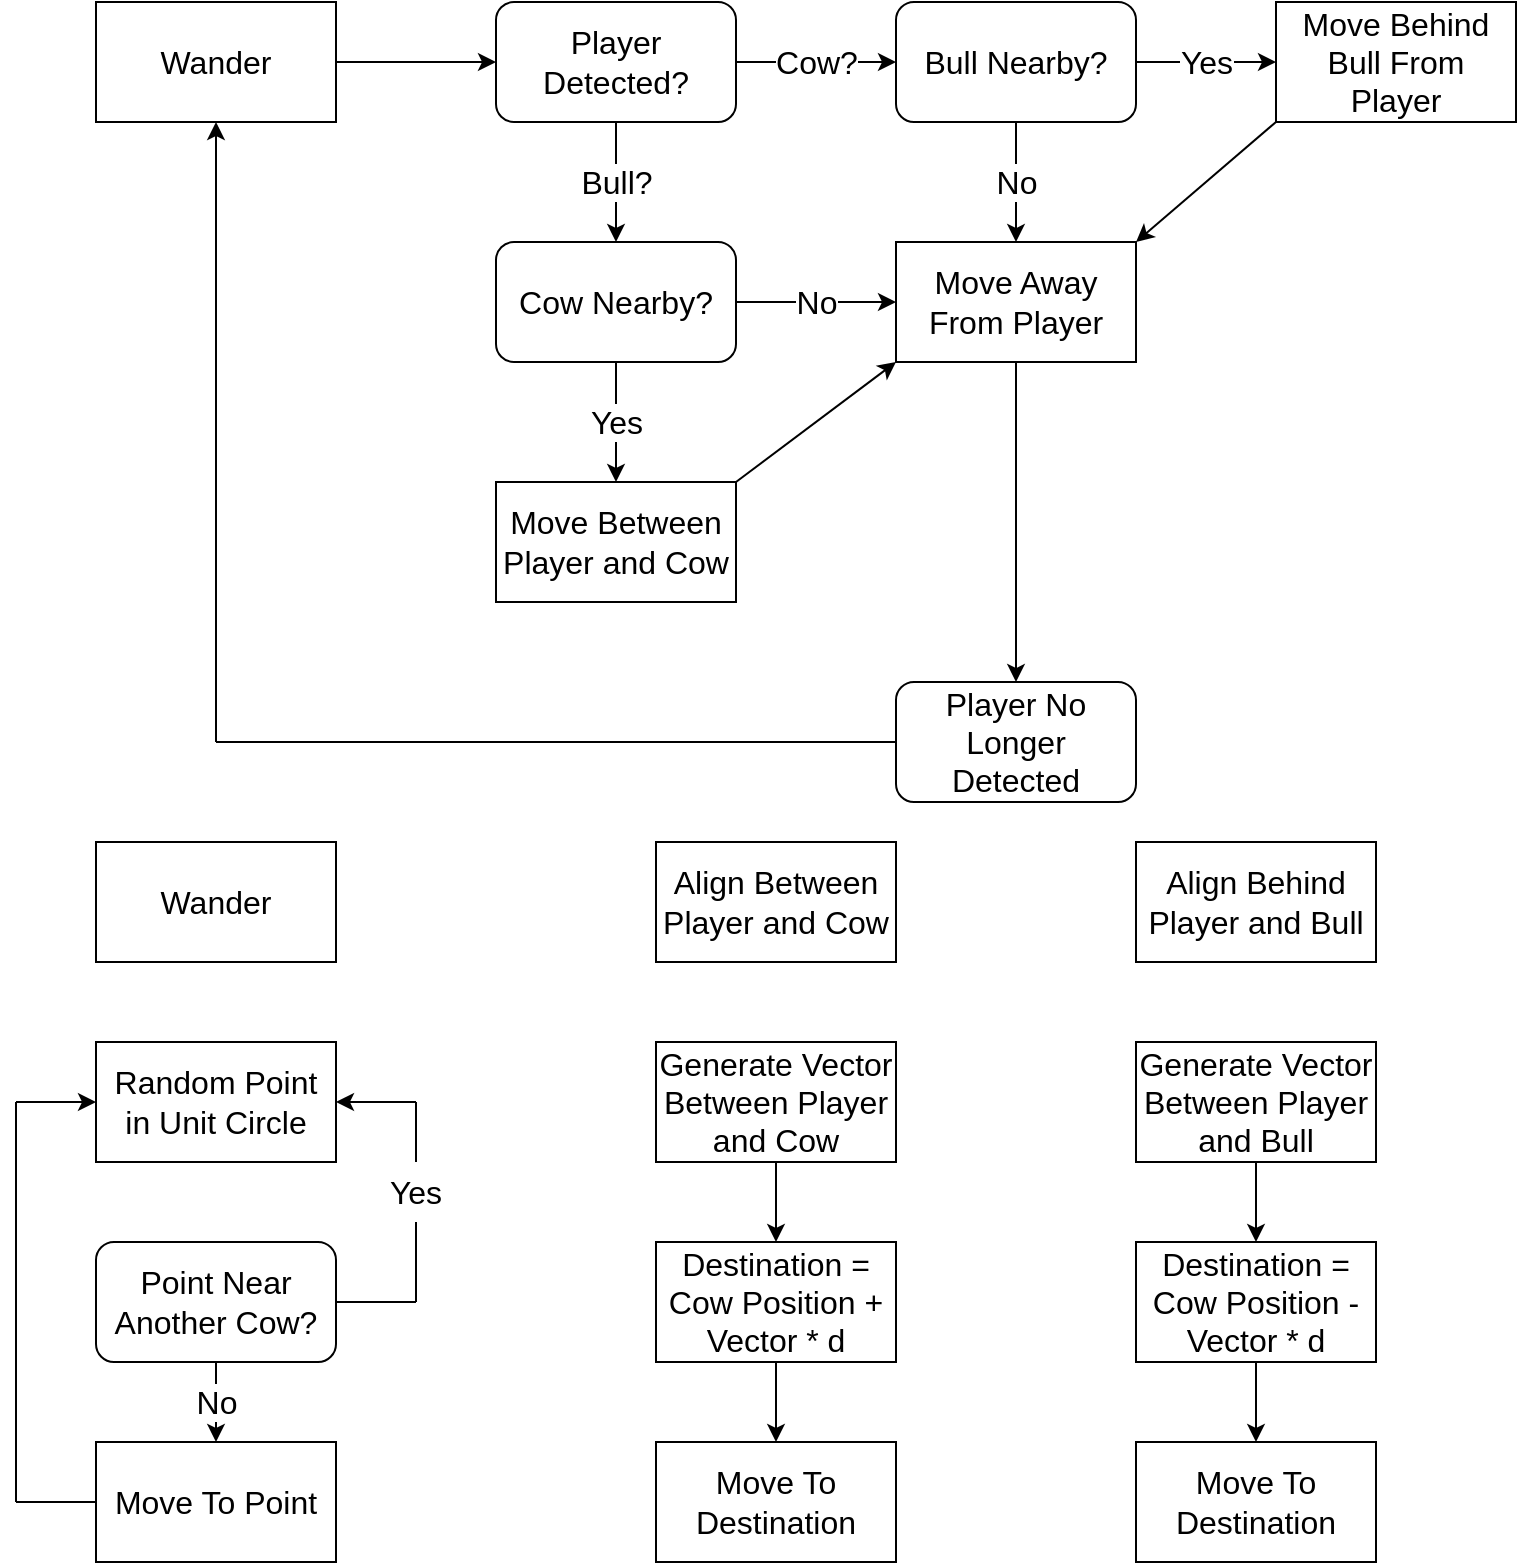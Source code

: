 <mxfile version="15.7.4" type="github">
  <diagram id="JPf1WkU9uwGbdD0bTZ9w" name="Page-1">
    <mxGraphModel dx="1422" dy="794" grid="1" gridSize="10" guides="1" tooltips="1" connect="1" arrows="1" fold="1" page="1" pageScale="1" pageWidth="850" pageHeight="1100" math="0" shadow="0">
      <root>
        <mxCell id="0" />
        <mxCell id="1" parent="0" />
        <mxCell id="YTZb0HsTegoCNqehSWzk-1" value="&lt;font style=&quot;font-size: 16px&quot;&gt;Wander&lt;/font&gt;" style="rounded=0;whiteSpace=wrap;html=1;" vertex="1" parent="1">
          <mxGeometry x="80" y="80" width="120" height="60" as="geometry" />
        </mxCell>
        <mxCell id="YTZb0HsTegoCNqehSWzk-2" value="Player Detected?" style="rounded=1;whiteSpace=wrap;html=1;fontSize=16;" vertex="1" parent="1">
          <mxGeometry x="280" y="80" width="120" height="60" as="geometry" />
        </mxCell>
        <mxCell id="YTZb0HsTegoCNqehSWzk-3" value="" style="endArrow=classic;html=1;rounded=0;fontSize=16;exitX=1;exitY=0.5;exitDx=0;exitDy=0;entryX=0;entryY=0.5;entryDx=0;entryDy=0;" edge="1" parent="1" source="YTZb0HsTegoCNqehSWzk-1" target="YTZb0HsTegoCNqehSWzk-2">
          <mxGeometry width="50" height="50" relative="1" as="geometry">
            <mxPoint x="210" y="140" as="sourcePoint" />
            <mxPoint x="260" y="90" as="targetPoint" />
          </mxGeometry>
        </mxCell>
        <mxCell id="YTZb0HsTegoCNqehSWzk-4" value="Bull Nearby?" style="rounded=1;whiteSpace=wrap;html=1;fontSize=16;" vertex="1" parent="1">
          <mxGeometry x="480" y="80" width="120" height="60" as="geometry" />
        </mxCell>
        <mxCell id="YTZb0HsTegoCNqehSWzk-6" value="Cow Nearby?" style="rounded=1;whiteSpace=wrap;html=1;fontSize=16;" vertex="1" parent="1">
          <mxGeometry x="280" y="200" width="120" height="60" as="geometry" />
        </mxCell>
        <mxCell id="YTZb0HsTegoCNqehSWzk-8" value="" style="endArrow=classic;html=1;rounded=0;fontSize=16;entryX=0.5;entryY=0;entryDx=0;entryDy=0;" edge="1" parent="1" target="YTZb0HsTegoCNqehSWzk-6">
          <mxGeometry relative="1" as="geometry">
            <mxPoint x="340" y="140" as="sourcePoint" />
            <mxPoint x="400" y="160" as="targetPoint" />
          </mxGeometry>
        </mxCell>
        <mxCell id="YTZb0HsTegoCNqehSWzk-9" value="Bull?" style="edgeLabel;resizable=0;html=1;align=center;verticalAlign=middle;fontSize=16;" connectable="0" vertex="1" parent="YTZb0HsTegoCNqehSWzk-8">
          <mxGeometry relative="1" as="geometry" />
        </mxCell>
        <mxCell id="YTZb0HsTegoCNqehSWzk-10" value="" style="endArrow=classic;html=1;rounded=0;fontSize=16;" edge="1" parent="1" source="YTZb0HsTegoCNqehSWzk-2">
          <mxGeometry relative="1" as="geometry">
            <mxPoint x="400" y="110" as="sourcePoint" />
            <mxPoint x="480" y="110" as="targetPoint" />
          </mxGeometry>
        </mxCell>
        <mxCell id="YTZb0HsTegoCNqehSWzk-11" value="Cow?" style="edgeLabel;resizable=0;html=1;align=center;verticalAlign=middle;fontSize=16;" connectable="0" vertex="1" parent="YTZb0HsTegoCNqehSWzk-10">
          <mxGeometry relative="1" as="geometry" />
        </mxCell>
        <mxCell id="YTZb0HsTegoCNqehSWzk-12" value="Move Away From Player" style="rounded=0;whiteSpace=wrap;html=1;fontSize=16;" vertex="1" parent="1">
          <mxGeometry x="480" y="200" width="120" height="60" as="geometry" />
        </mxCell>
        <mxCell id="YTZb0HsTegoCNqehSWzk-13" value="" style="endArrow=classic;html=1;rounded=0;fontSize=16;exitX=0.5;exitY=1;exitDx=0;exitDy=0;entryX=0.5;entryY=0;entryDx=0;entryDy=0;" edge="1" parent="1" source="YTZb0HsTegoCNqehSWzk-4" target="YTZb0HsTegoCNqehSWzk-12">
          <mxGeometry relative="1" as="geometry">
            <mxPoint x="490" y="170" as="sourcePoint" />
            <mxPoint x="590" y="170" as="targetPoint" />
          </mxGeometry>
        </mxCell>
        <mxCell id="YTZb0HsTegoCNqehSWzk-14" value="No" style="edgeLabel;resizable=0;html=1;align=center;verticalAlign=middle;fontSize=16;" connectable="0" vertex="1" parent="YTZb0HsTegoCNqehSWzk-13">
          <mxGeometry relative="1" as="geometry" />
        </mxCell>
        <mxCell id="YTZb0HsTegoCNqehSWzk-15" value="" style="endArrow=classic;html=1;rounded=0;fontSize=16;" edge="1" parent="1" source="YTZb0HsTegoCNqehSWzk-6">
          <mxGeometry relative="1" as="geometry">
            <mxPoint x="400" y="230" as="sourcePoint" />
            <mxPoint x="480" y="230" as="targetPoint" />
          </mxGeometry>
        </mxCell>
        <mxCell id="YTZb0HsTegoCNqehSWzk-16" value="No" style="edgeLabel;resizable=0;html=1;align=center;verticalAlign=middle;fontSize=16;" connectable="0" vertex="1" parent="YTZb0HsTegoCNqehSWzk-15">
          <mxGeometry relative="1" as="geometry" />
        </mxCell>
        <mxCell id="YTZb0HsTegoCNqehSWzk-17" value="Move Between Player and Cow" style="rounded=0;whiteSpace=wrap;html=1;fontSize=16;" vertex="1" parent="1">
          <mxGeometry x="280" y="320" width="120" height="60" as="geometry" />
        </mxCell>
        <mxCell id="YTZb0HsTegoCNqehSWzk-18" value="" style="endArrow=classic;html=1;rounded=0;fontSize=16;exitX=0.5;exitY=1;exitDx=0;exitDy=0;entryX=0.5;entryY=0;entryDx=0;entryDy=0;" edge="1" parent="1" source="YTZb0HsTegoCNqehSWzk-6" target="YTZb0HsTegoCNqehSWzk-17">
          <mxGeometry relative="1" as="geometry">
            <mxPoint x="290" y="290" as="sourcePoint" />
            <mxPoint x="390" y="290" as="targetPoint" />
          </mxGeometry>
        </mxCell>
        <mxCell id="YTZb0HsTegoCNqehSWzk-19" value="Yes" style="edgeLabel;resizable=0;html=1;align=center;verticalAlign=middle;fontSize=16;" connectable="0" vertex="1" parent="YTZb0HsTegoCNqehSWzk-18">
          <mxGeometry relative="1" as="geometry" />
        </mxCell>
        <mxCell id="YTZb0HsTegoCNqehSWzk-20" value="" style="endArrow=classic;html=1;rounded=0;fontSize=16;exitX=1;exitY=0;exitDx=0;exitDy=0;entryX=0;entryY=1;entryDx=0;entryDy=0;" edge="1" parent="1" source="YTZb0HsTegoCNqehSWzk-17" target="YTZb0HsTegoCNqehSWzk-12">
          <mxGeometry width="50" height="50" relative="1" as="geometry">
            <mxPoint x="420" y="320" as="sourcePoint" />
            <mxPoint x="470" y="270" as="targetPoint" />
          </mxGeometry>
        </mxCell>
        <mxCell id="YTZb0HsTegoCNqehSWzk-21" value="Move Behind Bull From Player" style="rounded=0;whiteSpace=wrap;html=1;fontSize=16;" vertex="1" parent="1">
          <mxGeometry x="670" y="80" width="120" height="60" as="geometry" />
        </mxCell>
        <mxCell id="YTZb0HsTegoCNqehSWzk-23" value="" style="endArrow=classic;html=1;rounded=0;fontSize=16;exitX=0;exitY=1;exitDx=0;exitDy=0;entryX=1;entryY=0;entryDx=0;entryDy=0;" edge="1" parent="1" source="YTZb0HsTegoCNqehSWzk-21" target="YTZb0HsTegoCNqehSWzk-12">
          <mxGeometry width="50" height="50" relative="1" as="geometry">
            <mxPoint x="610" y="200" as="sourcePoint" />
            <mxPoint x="660" y="150" as="targetPoint" />
          </mxGeometry>
        </mxCell>
        <mxCell id="YTZb0HsTegoCNqehSWzk-24" value="" style="endArrow=classic;html=1;rounded=0;fontSize=16;" edge="1" parent="1" source="YTZb0HsTegoCNqehSWzk-4">
          <mxGeometry relative="1" as="geometry">
            <mxPoint x="600" y="110" as="sourcePoint" />
            <mxPoint x="670" y="110" as="targetPoint" />
          </mxGeometry>
        </mxCell>
        <mxCell id="YTZb0HsTegoCNqehSWzk-25" value="Yes" style="edgeLabel;resizable=0;html=1;align=center;verticalAlign=middle;fontSize=16;" connectable="0" vertex="1" parent="YTZb0HsTegoCNqehSWzk-24">
          <mxGeometry relative="1" as="geometry" />
        </mxCell>
        <mxCell id="YTZb0HsTegoCNqehSWzk-26" value="Player No Longer Detected" style="rounded=1;whiteSpace=wrap;html=1;fontSize=16;" vertex="1" parent="1">
          <mxGeometry x="480" y="420" width="120" height="60" as="geometry" />
        </mxCell>
        <mxCell id="YTZb0HsTegoCNqehSWzk-27" value="" style="endArrow=none;html=1;rounded=0;fontSize=16;entryX=0;entryY=0.5;entryDx=0;entryDy=0;" edge="1" parent="1" target="YTZb0HsTegoCNqehSWzk-26">
          <mxGeometry width="50" height="50" relative="1" as="geometry">
            <mxPoint x="140" y="450" as="sourcePoint" />
            <mxPoint x="350" y="420" as="targetPoint" />
          </mxGeometry>
        </mxCell>
        <mxCell id="YTZb0HsTegoCNqehSWzk-28" value="" style="endArrow=classic;html=1;rounded=0;fontSize=16;entryX=0.5;entryY=1;entryDx=0;entryDy=0;" edge="1" parent="1" target="YTZb0HsTegoCNqehSWzk-1">
          <mxGeometry width="50" height="50" relative="1" as="geometry">
            <mxPoint x="140" y="450" as="sourcePoint" />
            <mxPoint x="180" y="290" as="targetPoint" />
          </mxGeometry>
        </mxCell>
        <mxCell id="YTZb0HsTegoCNqehSWzk-29" value="" style="endArrow=classic;html=1;rounded=0;fontSize=16;exitX=0.5;exitY=1;exitDx=0;exitDy=0;entryX=0.5;entryY=0;entryDx=0;entryDy=0;" edge="1" parent="1" source="YTZb0HsTegoCNqehSWzk-12" target="YTZb0HsTegoCNqehSWzk-26">
          <mxGeometry width="50" height="50" relative="1" as="geometry">
            <mxPoint x="520" y="360" as="sourcePoint" />
            <mxPoint x="570" y="310" as="targetPoint" />
          </mxGeometry>
        </mxCell>
        <mxCell id="YTZb0HsTegoCNqehSWzk-30" value="Wander" style="rounded=0;whiteSpace=wrap;html=1;fontSize=16;" vertex="1" parent="1">
          <mxGeometry x="80" y="500" width="120" height="60" as="geometry" />
        </mxCell>
        <mxCell id="YTZb0HsTegoCNqehSWzk-31" value="Random Point in Unit Circle" style="rounded=0;whiteSpace=wrap;html=1;fontSize=16;" vertex="1" parent="1">
          <mxGeometry x="80" y="600" width="120" height="60" as="geometry" />
        </mxCell>
        <mxCell id="YTZb0HsTegoCNqehSWzk-32" value="Point Near Another Cow?" style="rounded=1;whiteSpace=wrap;html=1;fontSize=16;" vertex="1" parent="1">
          <mxGeometry x="80" y="700" width="120" height="60" as="geometry" />
        </mxCell>
        <mxCell id="YTZb0HsTegoCNqehSWzk-33" value="" style="endArrow=none;html=1;rounded=0;fontSize=16;exitX=1;exitY=0.5;exitDx=0;exitDy=0;" edge="1" parent="1" source="YTZb0HsTegoCNqehSWzk-32">
          <mxGeometry width="50" height="50" relative="1" as="geometry">
            <mxPoint x="210" y="750" as="sourcePoint" />
            <mxPoint x="240" y="730" as="targetPoint" />
          </mxGeometry>
        </mxCell>
        <mxCell id="YTZb0HsTegoCNqehSWzk-38" value="Move To Point" style="rounded=0;whiteSpace=wrap;html=1;fontSize=16;" vertex="1" parent="1">
          <mxGeometry x="80" y="800" width="120" height="60" as="geometry" />
        </mxCell>
        <mxCell id="YTZb0HsTegoCNqehSWzk-39" value="" style="endArrow=classic;html=1;rounded=0;fontSize=16;exitX=0.5;exitY=1;exitDx=0;exitDy=0;entryX=0.5;entryY=0;entryDx=0;entryDy=0;" edge="1" parent="1" source="YTZb0HsTegoCNqehSWzk-32" target="YTZb0HsTegoCNqehSWzk-38">
          <mxGeometry relative="1" as="geometry">
            <mxPoint x="90" y="780" as="sourcePoint" />
            <mxPoint x="190" y="780" as="targetPoint" />
          </mxGeometry>
        </mxCell>
        <mxCell id="YTZb0HsTegoCNqehSWzk-40" value="No" style="edgeLabel;resizable=0;html=1;align=center;verticalAlign=middle;fontSize=16;" connectable="0" vertex="1" parent="YTZb0HsTegoCNqehSWzk-39">
          <mxGeometry relative="1" as="geometry" />
        </mxCell>
        <mxCell id="YTZb0HsTegoCNqehSWzk-41" value="" style="endArrow=none;html=1;rounded=0;fontSize=16;entryX=0;entryY=0.5;entryDx=0;entryDy=0;" edge="1" parent="1" target="YTZb0HsTegoCNqehSWzk-38">
          <mxGeometry width="50" height="50" relative="1" as="geometry">
            <mxPoint x="40" y="830" as="sourcePoint" />
            <mxPoint x="70" y="810" as="targetPoint" />
          </mxGeometry>
        </mxCell>
        <mxCell id="YTZb0HsTegoCNqehSWzk-45" value="" style="endArrow=none;html=1;rounded=0;fontSize=16;" edge="1" parent="1">
          <mxGeometry width="50" height="50" relative="1" as="geometry">
            <mxPoint x="40" y="830" as="sourcePoint" />
            <mxPoint x="40" y="630" as="targetPoint" />
          </mxGeometry>
        </mxCell>
        <mxCell id="YTZb0HsTegoCNqehSWzk-46" value="" style="endArrow=classic;html=1;rounded=0;fontSize=16;entryX=0;entryY=0.5;entryDx=0;entryDy=0;" edge="1" parent="1" target="YTZb0HsTegoCNqehSWzk-31">
          <mxGeometry width="50" height="50" relative="1" as="geometry">
            <mxPoint x="40" y="630" as="sourcePoint" />
            <mxPoint x="50" y="620" as="targetPoint" />
          </mxGeometry>
        </mxCell>
        <mxCell id="YTZb0HsTegoCNqehSWzk-48" value="" style="endArrow=classic;html=1;rounded=0;fontSize=16;entryX=1;entryY=0.5;entryDx=0;entryDy=0;" edge="1" parent="1" target="YTZb0HsTegoCNqehSWzk-31">
          <mxGeometry width="50" height="50" relative="1" as="geometry">
            <mxPoint x="240" y="630" as="sourcePoint" />
            <mxPoint x="610" y="590" as="targetPoint" />
          </mxGeometry>
        </mxCell>
        <mxCell id="YTZb0HsTegoCNqehSWzk-49" value="Yes" style="text;html=1;strokeColor=none;fillColor=none;align=center;verticalAlign=middle;whiteSpace=wrap;rounded=0;fontSize=16;" vertex="1" parent="1">
          <mxGeometry x="210" y="660" width="60" height="30" as="geometry" />
        </mxCell>
        <mxCell id="YTZb0HsTegoCNqehSWzk-50" value="" style="endArrow=none;html=1;rounded=0;fontSize=16;entryX=0.5;entryY=1;entryDx=0;entryDy=0;" edge="1" parent="1" target="YTZb0HsTegoCNqehSWzk-49">
          <mxGeometry width="50" height="50" relative="1" as="geometry">
            <mxPoint x="240" y="730" as="sourcePoint" />
            <mxPoint x="310" y="710" as="targetPoint" />
          </mxGeometry>
        </mxCell>
        <mxCell id="YTZb0HsTegoCNqehSWzk-51" value="" style="endArrow=none;html=1;rounded=0;fontSize=16;entryX=0.5;entryY=0;entryDx=0;entryDy=0;" edge="1" parent="1" target="YTZb0HsTegoCNqehSWzk-49">
          <mxGeometry width="50" height="50" relative="1" as="geometry">
            <mxPoint x="240" y="630" as="sourcePoint" />
            <mxPoint x="350" y="630" as="targetPoint" />
          </mxGeometry>
        </mxCell>
        <mxCell id="YTZb0HsTegoCNqehSWzk-52" value="Align Between Player and Cow" style="rounded=0;whiteSpace=wrap;html=1;fontSize=16;" vertex="1" parent="1">
          <mxGeometry x="360" y="500" width="120" height="60" as="geometry" />
        </mxCell>
        <mxCell id="YTZb0HsTegoCNqehSWzk-53" value="Generate Vector Between Player and Cow" style="rounded=0;whiteSpace=wrap;html=1;fontSize=16;" vertex="1" parent="1">
          <mxGeometry x="360" y="600" width="120" height="60" as="geometry" />
        </mxCell>
        <mxCell id="YTZb0HsTegoCNqehSWzk-54" value="Destination = Cow Position + Vector * d" style="rounded=0;whiteSpace=wrap;html=1;fontSize=16;" vertex="1" parent="1">
          <mxGeometry x="360" y="700" width="120" height="60" as="geometry" />
        </mxCell>
        <mxCell id="YTZb0HsTegoCNqehSWzk-55" value="Move To Destination" style="rounded=0;whiteSpace=wrap;html=1;fontSize=16;" vertex="1" parent="1">
          <mxGeometry x="360" y="800" width="120" height="60" as="geometry" />
        </mxCell>
        <mxCell id="YTZb0HsTegoCNqehSWzk-56" value="" style="endArrow=classic;html=1;rounded=0;fontSize=16;exitX=0.5;exitY=1;exitDx=0;exitDy=0;entryX=0.5;entryY=0;entryDx=0;entryDy=0;" edge="1" parent="1" source="YTZb0HsTegoCNqehSWzk-53" target="YTZb0HsTegoCNqehSWzk-54">
          <mxGeometry width="50" height="50" relative="1" as="geometry">
            <mxPoint x="400" y="620" as="sourcePoint" />
            <mxPoint x="450" y="570" as="targetPoint" />
          </mxGeometry>
        </mxCell>
        <mxCell id="YTZb0HsTegoCNqehSWzk-57" value="" style="endArrow=classic;html=1;rounded=0;fontSize=16;exitX=0.5;exitY=1;exitDx=0;exitDy=0;entryX=0.5;entryY=0;entryDx=0;entryDy=0;" edge="1" parent="1" source="YTZb0HsTegoCNqehSWzk-54" target="YTZb0HsTegoCNqehSWzk-55">
          <mxGeometry width="50" height="50" relative="1" as="geometry">
            <mxPoint x="410" y="820" as="sourcePoint" />
            <mxPoint x="460" y="770" as="targetPoint" />
          </mxGeometry>
        </mxCell>
        <mxCell id="YTZb0HsTegoCNqehSWzk-58" value="Align Behind Player and Bull" style="rounded=0;whiteSpace=wrap;html=1;fontSize=16;" vertex="1" parent="1">
          <mxGeometry x="600" y="500" width="120" height="60" as="geometry" />
        </mxCell>
        <mxCell id="YTZb0HsTegoCNqehSWzk-59" value="Generate Vector Between Player and Bull" style="rounded=0;whiteSpace=wrap;html=1;fontSize=16;" vertex="1" parent="1">
          <mxGeometry x="600" y="600" width="120" height="60" as="geometry" />
        </mxCell>
        <mxCell id="YTZb0HsTegoCNqehSWzk-60" value="Destination = Cow Position - Vector * d" style="rounded=0;whiteSpace=wrap;html=1;fontSize=16;" vertex="1" parent="1">
          <mxGeometry x="600" y="700" width="120" height="60" as="geometry" />
        </mxCell>
        <mxCell id="YTZb0HsTegoCNqehSWzk-61" value="Move To Destination" style="rounded=0;whiteSpace=wrap;html=1;fontSize=16;" vertex="1" parent="1">
          <mxGeometry x="600" y="800" width="120" height="60" as="geometry" />
        </mxCell>
        <mxCell id="YTZb0HsTegoCNqehSWzk-62" value="" style="endArrow=classic;html=1;rounded=0;fontSize=16;exitX=0.5;exitY=1;exitDx=0;exitDy=0;entryX=0.5;entryY=0;entryDx=0;entryDy=0;" edge="1" source="YTZb0HsTegoCNqehSWzk-59" target="YTZb0HsTegoCNqehSWzk-60" parent="1">
          <mxGeometry width="50" height="50" relative="1" as="geometry">
            <mxPoint x="640" y="620" as="sourcePoint" />
            <mxPoint x="690" y="570" as="targetPoint" />
          </mxGeometry>
        </mxCell>
        <mxCell id="YTZb0HsTegoCNqehSWzk-63" value="" style="endArrow=classic;html=1;rounded=0;fontSize=16;exitX=0.5;exitY=1;exitDx=0;exitDy=0;entryX=0.5;entryY=0;entryDx=0;entryDy=0;" edge="1" source="YTZb0HsTegoCNqehSWzk-60" target="YTZb0HsTegoCNqehSWzk-61" parent="1">
          <mxGeometry width="50" height="50" relative="1" as="geometry">
            <mxPoint x="650" y="820" as="sourcePoint" />
            <mxPoint x="700" y="770" as="targetPoint" />
          </mxGeometry>
        </mxCell>
      </root>
    </mxGraphModel>
  </diagram>
</mxfile>
